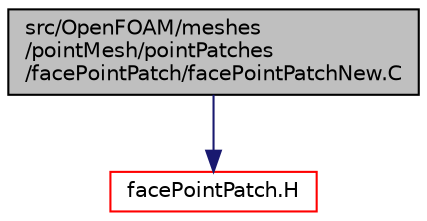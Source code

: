digraph "src/OpenFOAM/meshes/pointMesh/pointPatches/facePointPatch/facePointPatchNew.C"
{
  bgcolor="transparent";
  edge [fontname="Helvetica",fontsize="10",labelfontname="Helvetica",labelfontsize="10"];
  node [fontname="Helvetica",fontsize="10",shape=record];
  Node1 [label="src/OpenFOAM/meshes\l/pointMesh/pointPatches\l/facePointPatch/facePointPatchNew.C",height=0.2,width=0.4,color="black", fillcolor="grey75", style="filled", fontcolor="black"];
  Node1 -> Node2 [color="midnightblue",fontsize="10",style="solid",fontname="Helvetica"];
  Node2 [label="facePointPatch.H",height=0.2,width=0.4,color="red",URL="$a08782.html"];
}

